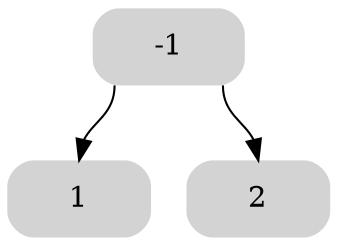 digraph {
	node [color=lightgray fillcolor=lightgray fontcolor=black shape=record style="filled, rounded"]
	1604632042656 [label="<l>|<v> -1|<r>"]
	1604632042656:l -> 1604631965456:v
	1604632042656:r -> 1604369936976:v
	1604631965456 [label="<l>|<v> 1|<r>"]
	1604369936976 [label="<l>|<v> 2|<r>"]
}
